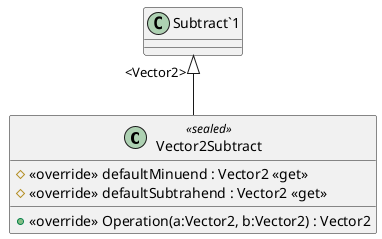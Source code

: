 @startuml
class Vector2Subtract <<sealed>> {
    # <<override>> defaultMinuend : Vector2 <<get>>
    # <<override>> defaultSubtrahend : Vector2 <<get>>
    + <<override>> Operation(a:Vector2, b:Vector2) : Vector2
}
"Subtract`1" "<Vector2>" <|-- Vector2Subtract
@enduml
